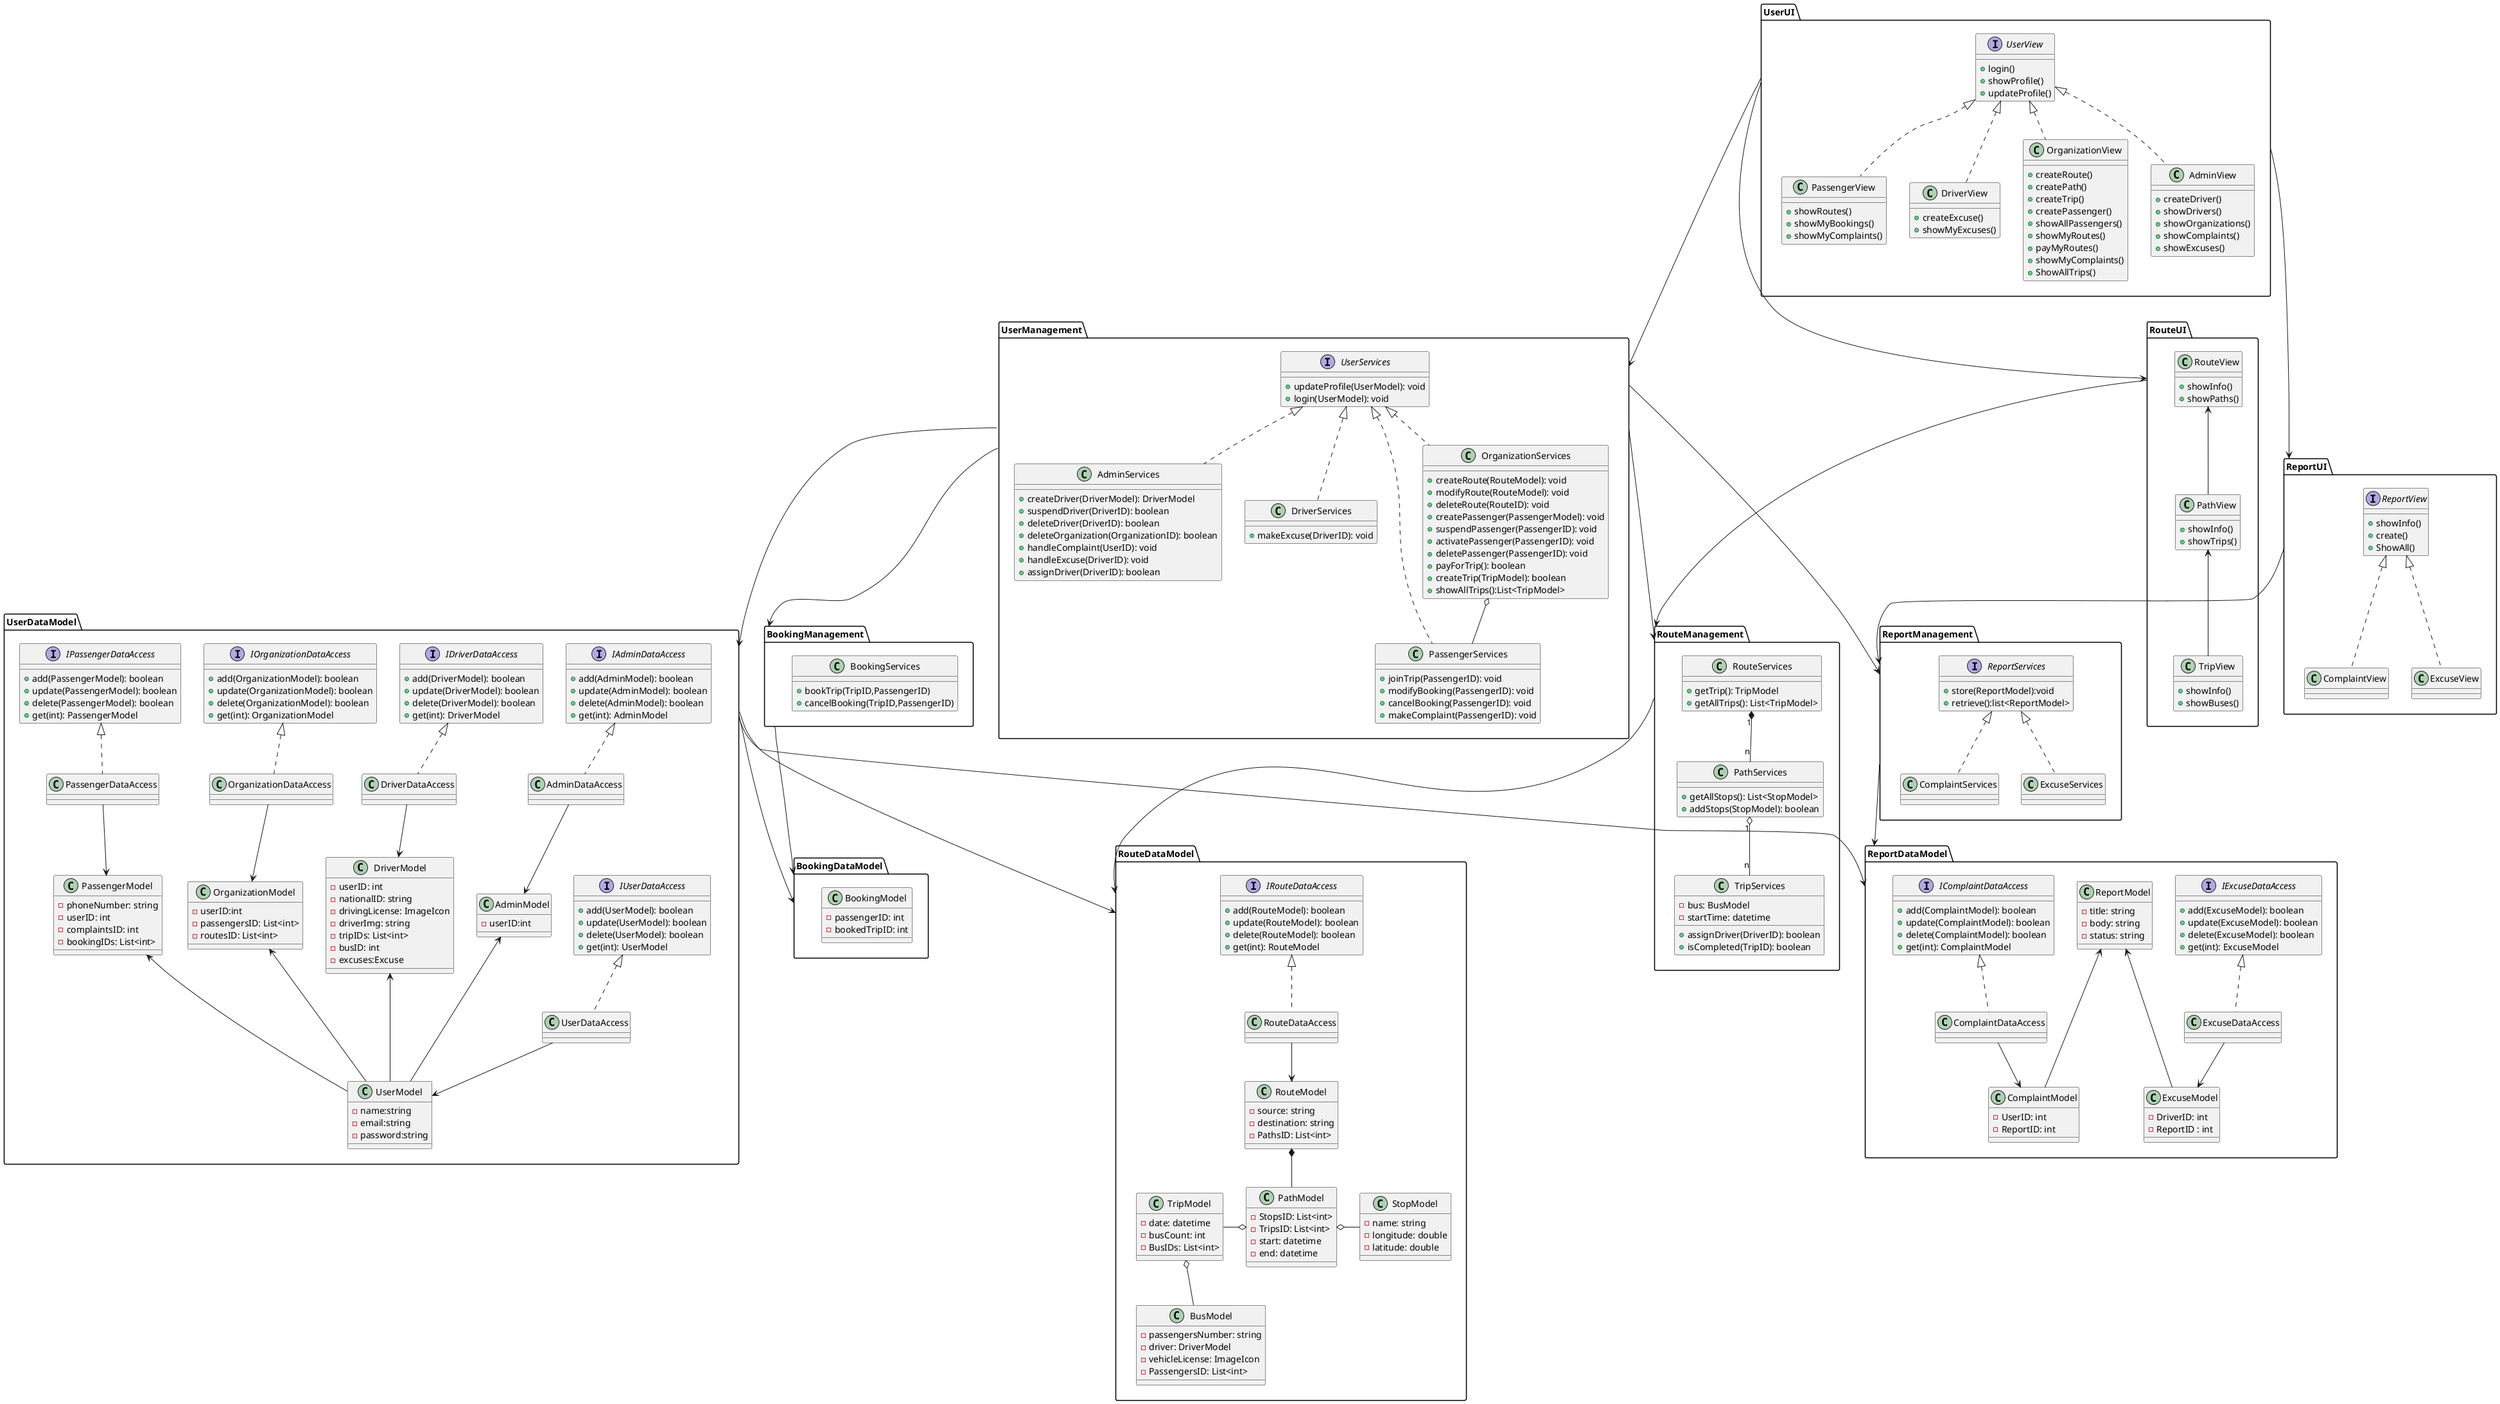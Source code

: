 @startuml class-diagram


package UserUI {
    interface UserView {
        +login()
        +showProfile()
        +updateProfile()
    }

    class OrganizationView {
        +createRoute()
        +createPath()
        +createTrip()
        +createPassenger()
        +showAllPassengers()
        ' include suspend, activate and delete
        +showMyRoutes()
        +payMyRoutes()
        +showMyComplaints()
        +ShowAllTrips()
    }

    class AdminView {
        +createDriver()
        +showDrivers()
        ' include suspend, activate and delete
        +showOrganizations()
        ' include suspend, activate and delete
        +showComplaints()
        ' includes handle them
        +showExcuses()
        ' includes handle them
    }

    class PassengerView {
        +showRoutes()
        ' includes show paths, trips and book them
        +showMyBookings()
        +showMyComplaints()
        ' includes making new ones
    }

    class DriverView {
        +createExcuse()
        +showMyExcuses()
    }
}

package RouteUI {
    class TripView {
        +showInfo()
        +showBuses()
    }

    class PathView {
        +showInfo()
        +showTrips()
    }

    class RouteView {
        +showInfo()
        +showPaths()
    }
}

package ReportUI {
    interface ReportView {
        +showInfo()
        +create()
        +ShowAll()
        ' represents the form filled to create a report
    }

    class ComplaintView {
        
    }

    class ExcuseView {
    }
}

package ReportManagement {
    interface ReportServices {
        +store(ReportModel):void
        +retrieve():list<ReportModel>
    }

    class ComplaintServices {
       
    }

    class ExcuseServices {
    }
}

package UserManagement {
    interface UserServices {
        +updateProfile(UserModel): void
        +login(UserModel): void
    }

    class AdminServices {
        +createDriver(DriverModel): DriverModel
        +suspendDriver(DriverID): boolean
        +deleteDriver(DriverID): boolean
        +deleteOrganization(OrganizationID): boolean
        +handleComplaint(UserID): void
        +handleExcuse(DriverID): void
        +assignDriver(DriverID): boolean
    }

    class DriverServices {
        +makeExcuse(DriverID): void
    }

    class PassengerServices {
        +joinTrip(PassengerID): void
        'change his seat or change the bus'
        +modifyBooking(PassengerID): void
        +cancelBooking(PassengerID): void
        +makeComplaint(PassengerID): void
    }

    class OrganizationServices {
        +createRoute(RouteModel): void
        +modifyRoute(RouteModel): void
        +deleteRoute(RouteID): void
        +createPassenger(PassengerModel): void
        +suspendPassenger(PassengerID): void
        +activatePassenger(PassengerID): void
        +deletePassenger(PassengerID): void
        'we are decide that the pay for trip not route !!!!!'
        +payForTrip(): boolean
        +createTrip(TripModel): boolean
        +showAllTrips():List<TripModel>
    }
}

package RouteManagement {
    /'Each route contains multiple paths
    Each route contains source and destination only
    Each path contains multiple stops
    Each path contains multiple trips
    Each trip has one start time'/
    class RouteServices {
        +getTrip(): TripModel
        +getAllTrips(): List<TripModel>
    }

    class TripServices {
        -bus: BusModel
        -startTime: datetime
        +assignDriver(DriverID): boolean
        +isCompleted(TripID): boolean
    }

    class PathServices {
        +getAllStops(): List<StopModel>
        +addStops(StopModel): boolean
    }
}

package BookingManagement {
    class BookingServices {
        +bookTrip(TripID,PassengerID)
        +cancelBooking(TripID,PassengerID)
    }
}

package UserDataModel {
    class UserModel {
        -name:string
        -email:string
        -password:string
    }

    class AdminModel {
        -userID:int
    }

    class PassengerModel {
        -phoneNumber: string
        -userID: int
        -complaintsID: int
        -bookingIDs: List<int>
        ' booked by the passenger
    }

    class OrganizationModel {
        -userID:int
        -passengersID: List<int>
        -routesID: List<int>
    }

    class DriverModel {
        -userID: int
        -nationalID: string
        -drivingLicense: ImageIcon
        -driverImg: string
        -tripIDs: List<int>
        -busID: int
        -excuses:Excuse
    }

    interface IUserDataAccess {
        +add(UserModel): boolean
        +update(UserModel): boolean
        +delete(UserModel): boolean
        +get(int): UserModel
    }

    interface IAdminDataAccess {
        +add(AdminModel): boolean
        +update(AdminModel): boolean
        +delete(AdminModel): boolean
        +get(int): AdminModel
    }

    interface IDriverDataAccess {
        +add(DriverModel): boolean
        +update(DriverModel): boolean
        +delete(DriverModel): boolean
        +get(int): DriverModel
    }

    interface IOrganizationDataAccess {
        +add(OrganizationModel): boolean
        +update(OrganizationModel): boolean
        +delete(OrganizationModel): boolean
        +get(int): OrganizationModel
    }

    interface IPassengerDataAccess {
        +add(PassengerModel): boolean
        +update(PassengerModel): boolean
        +delete(PassengerModel): boolean
        +get(int): PassengerModel
    }

    class UserDataAccess {
    }

    class AdminDataAccess {
    }

    class DriverDataAccess {
    }

    class OrganizationDataAccess {
    }

    class PassengerDataAccess {
    }
}

package ReportDataModel {
    class ReportModel{
        -title: string
        -body: string
        -status: string
    }
    class ExcuseModel {
        -DriverID: int
        -ReportID : int
    }

    class ComplaintModel {
        -UserID: int
        -ReportID: int 
    }
    interface IExcuseDataAccess {
        +add(ExcuseModel): boolean
        +update(ExcuseModel): boolean
        +delete(ExcuseModel): boolean
        +get(int): ExcuseModel
    }

    interface IComplaintDataAccess {
        +add(ComplaintModel): boolean
        +update(ComplaintModel): boolean
        +delete(ComplaintModel): boolean
        +get(int): ComplaintModel
    }

    class ExcuseDataAccess {
    }

    class ComplaintDataAccess {
    }
}

package RouteDataModel {
    class PathModel {
        -StopsID: List<int>
        -TripsID: List<int>
        -start: datetime
        -end: datetime
    }

    class RouteModel {
        -source: string
        -destination: string
        -PathsID: List<int>
    }

    class StopModel {
        -name: string
        -longitude: double
        -latitude: double
    }

    class TripModel {
        -date: datetime
        -busCount: int
        -BusIDs: List<int>
    }

    interface IRouteDataAccess {
        +add(RouteModel): boolean
        +update(RouteModel): boolean
        +delete(RouteModel): boolean
        +get(int): RouteModel
    }

    class RouteDataAccess {
    }

    class BusModel {
        -passengersNumber: string
        -driver: DriverModel
        -vehicleLicense: ImageIcon
        -PassengersID: List<int>
    }
}

package BookingDataModel {
    class BookingModel {
        -passengerID: int
        -bookedTripID: int
    }
}

UserServices <|.. DriverServices
UserServices <|.. OrganizationServices
UserServices <|.. PassengerServices
UserServices <|.. AdminServices

ReportServices <|.. ExcuseServices
ReportServices <|.. ComplaintServices

OrganizationServices o-- PassengerServices

RouteServices "1" *-- "n" PathServices
PathServices "1" o-- "n" TripServices

IUserDataAccess <|.. UserDataAccess
UserDataAccess --> UserModel

IAdminDataAccess <|.. AdminDataAccess
AdminDataAccess --> AdminModel

IComplaintDataAccess <|.. ComplaintDataAccess
ComplaintDataAccess --> ComplaintModel

IDriverDataAccess <|.. DriverDataAccess
DriverDataAccess --> DriverModel

IPassengerDataAccess <|.. PassengerDataAccess
PassengerDataAccess --> PassengerModel

IOrganizationDataAccess <|.. OrganizationDataAccess
OrganizationDataAccess --> OrganizationModel

IExcuseDataAccess <|.. ExcuseDataAccess
ExcuseDataAccess --> ExcuseModel

IRouteDataAccess <|.. RouteDataAccess
RouteDataAccess --> RouteModel

TripModel -o PathModel
PathModel o- StopModel
RouteModel *-- PathModel
TripModel o-- BusModel

UserView <|.. OrganizationView
UserView <|.. AdminView
UserView <|.. PassengerView
UserView <|.. DriverView

RouteView <-- PathView
PathView <-- TripView

ReportView <|.. ExcuseView
ReportView <|.. ComplaintView


UserUI ---> RouteUI
UserUI ---> ReportUI

UserUI ---> UserManagement
RouteUI ---> RouteManagement
ReportUI --> ReportManagement

UserManagement ---> RouteManagement
UserManagement ---> BookingManagement
UserManagement ---> ReportManagement

UserManagement -> UserDataModel
ReportManagement ---> ReportDataModel
RouteManagement ---> RouteDataModel
BookingManagement ---> BookingDataModel

UserDataModel ---> RouteDataModel
UserDataModel ---> BookingDataModel
UserDataModel ---> ReportDataModel
ReportModel  <--- ExcuseModel
ReportModel  <--- ComplaintModel
AdminModel <--- UserModel
DriverModel <--- UserModel
PassengerModel <--- UserModel
OrganizationModel <--- UserModel
@enduml